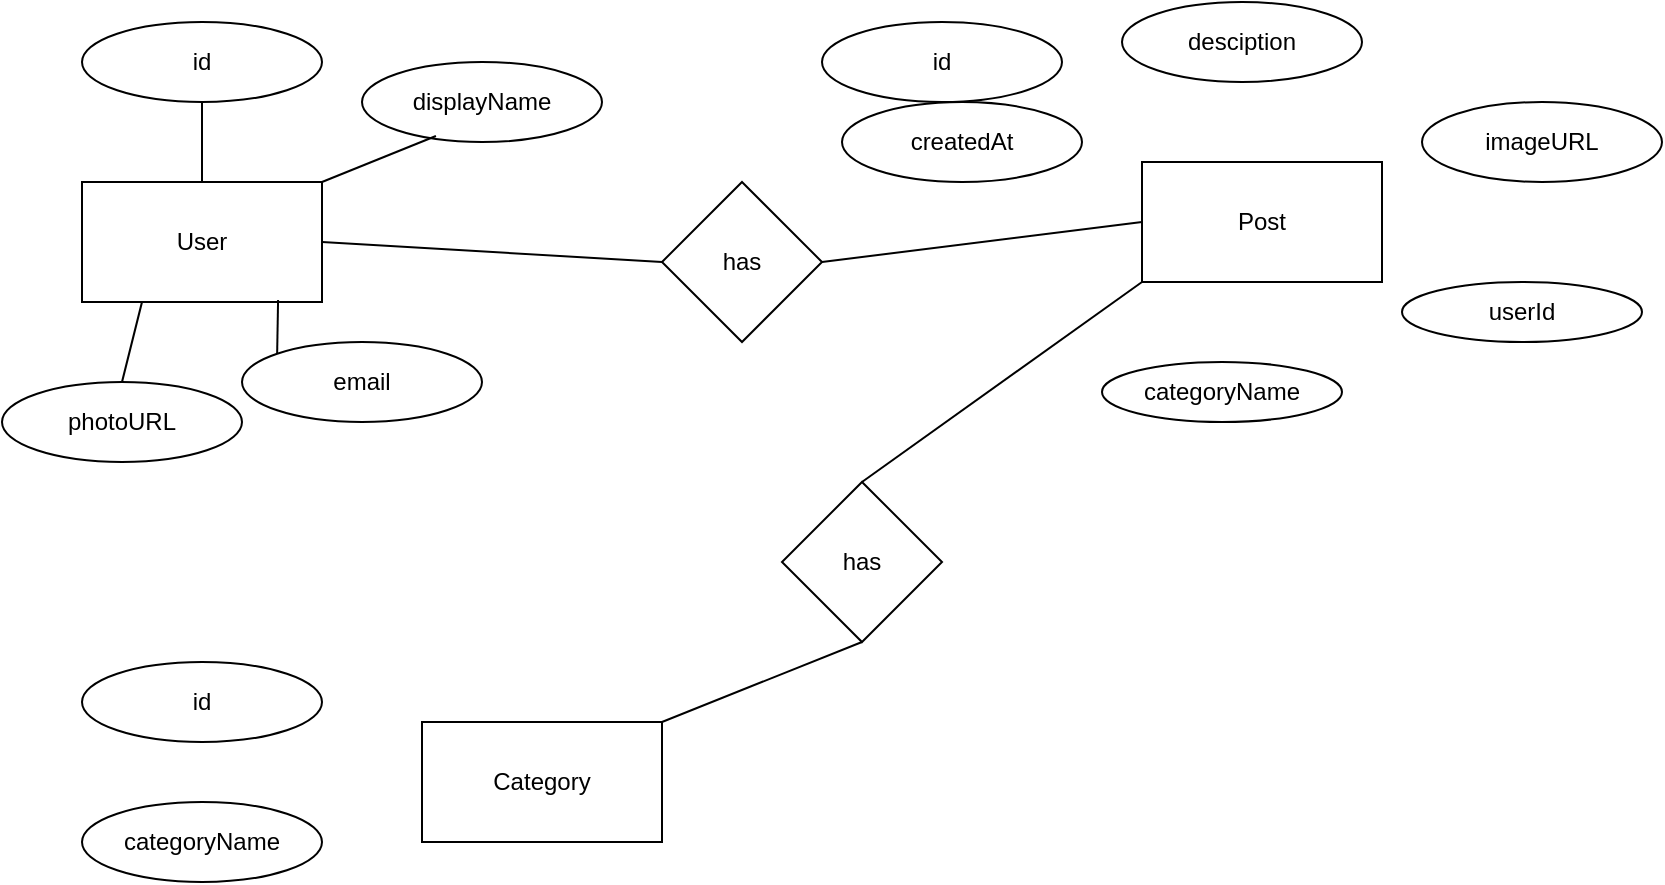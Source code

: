 <mxfile>
    <diagram id="-778O-2hDzvrLVcdrUxB" name="Page-1">
        <mxGraphModel dx="610" dy="314" grid="1" gridSize="10" guides="1" tooltips="1" connect="1" arrows="1" fold="1" page="1" pageScale="1" pageWidth="827" pageHeight="1169" math="0" shadow="0">
            <root>
                <mxCell id="0"/>
                <mxCell id="1" parent="0"/>
                <mxCell id="2" value="User" style="rounded=0;whiteSpace=wrap;html=1;" parent="1" vertex="1">
                    <mxGeometry x="70" y="120" width="120" height="60" as="geometry"/>
                </mxCell>
                <mxCell id="3" value="Post" style="rounded=0;whiteSpace=wrap;html=1;" parent="1" vertex="1">
                    <mxGeometry x="600" y="110" width="120" height="60" as="geometry"/>
                </mxCell>
                <mxCell id="4" value="Category" style="rounded=0;whiteSpace=wrap;html=1;" parent="1" vertex="1">
                    <mxGeometry x="240" y="390" width="120" height="60" as="geometry"/>
                </mxCell>
                <mxCell id="5" value="id" style="ellipse;whiteSpace=wrap;html=1;" parent="1" vertex="1">
                    <mxGeometry x="70" y="40" width="120" height="40" as="geometry"/>
                </mxCell>
                <mxCell id="6" value="displayName" style="ellipse;whiteSpace=wrap;html=1;" parent="1" vertex="1">
                    <mxGeometry x="210" y="60" width="120" height="40" as="geometry"/>
                </mxCell>
                <mxCell id="7" value="email" style="ellipse;whiteSpace=wrap;html=1;" parent="1" vertex="1">
                    <mxGeometry x="150" y="200" width="120" height="40" as="geometry"/>
                </mxCell>
                <mxCell id="8" value="photoURL" style="ellipse;whiteSpace=wrap;html=1;" parent="1" vertex="1">
                    <mxGeometry x="30" y="220" width="120" height="40" as="geometry"/>
                </mxCell>
                <mxCell id="9" value="id" style="ellipse;whiteSpace=wrap;html=1;" parent="1" vertex="1">
                    <mxGeometry x="440" y="40" width="120" height="40" as="geometry"/>
                </mxCell>
                <mxCell id="10" value="desciption" style="ellipse;whiteSpace=wrap;html=1;" parent="1" vertex="1">
                    <mxGeometry x="590" y="30" width="120" height="40" as="geometry"/>
                </mxCell>
                <mxCell id="11" value="imageURL" style="ellipse;whiteSpace=wrap;html=1;" parent="1" vertex="1">
                    <mxGeometry x="740" y="80" width="120" height="40" as="geometry"/>
                </mxCell>
                <mxCell id="12" value="userId" style="ellipse;whiteSpace=wrap;html=1;" parent="1" vertex="1">
                    <mxGeometry x="730" y="170" width="120" height="30" as="geometry"/>
                </mxCell>
                <mxCell id="13" value="categoryName" style="ellipse;whiteSpace=wrap;html=1;" parent="1" vertex="1">
                    <mxGeometry x="580" y="210" width="120" height="30" as="geometry"/>
                </mxCell>
                <mxCell id="14" value="createdAt" style="ellipse;whiteSpace=wrap;html=1;" parent="1" vertex="1">
                    <mxGeometry x="450" y="80" width="120" height="40" as="geometry"/>
                </mxCell>
                <mxCell id="15" value="id" style="ellipse;whiteSpace=wrap;html=1;" parent="1" vertex="1">
                    <mxGeometry x="70" y="360" width="120" height="40" as="geometry"/>
                </mxCell>
                <mxCell id="16" value="categoryName" style="ellipse;whiteSpace=wrap;html=1;" parent="1" vertex="1">
                    <mxGeometry x="70" y="430" width="120" height="40" as="geometry"/>
                </mxCell>
                <mxCell id="19" value="" style="endArrow=none;html=1;entryX=0.5;entryY=1;entryDx=0;entryDy=0;exitX=0.5;exitY=0;exitDx=0;exitDy=0;" parent="1" source="2" target="5" edge="1">
                    <mxGeometry width="50" height="50" relative="1" as="geometry">
                        <mxPoint x="440" y="340" as="sourcePoint"/>
                        <mxPoint x="490" y="290" as="targetPoint"/>
                    </mxGeometry>
                </mxCell>
                <mxCell id="20" value="" style="endArrow=none;html=1;entryX=0.308;entryY=0.925;entryDx=0;entryDy=0;entryPerimeter=0;exitX=1;exitY=0;exitDx=0;exitDy=0;" parent="1" source="2" target="6" edge="1">
                    <mxGeometry width="50" height="50" relative="1" as="geometry">
                        <mxPoint x="440" y="340" as="sourcePoint"/>
                        <mxPoint x="490" y="290" as="targetPoint"/>
                    </mxGeometry>
                </mxCell>
                <mxCell id="21" value="has" style="rhombus;whiteSpace=wrap;html=1;" parent="1" vertex="1">
                    <mxGeometry x="360" y="120" width="80" height="80" as="geometry"/>
                </mxCell>
                <mxCell id="22" value="" style="endArrow=none;html=1;entryX=0;entryY=0.5;entryDx=0;entryDy=0;exitX=1;exitY=0.5;exitDx=0;exitDy=0;" parent="1" source="21" target="3" edge="1">
                    <mxGeometry width="50" height="50" relative="1" as="geometry">
                        <mxPoint x="440" y="340" as="sourcePoint"/>
                        <mxPoint x="490" y="290" as="targetPoint"/>
                    </mxGeometry>
                </mxCell>
                <mxCell id="23" value="" style="endArrow=none;html=1;entryX=0;entryY=0.5;entryDx=0;entryDy=0;exitX=1;exitY=0.5;exitDx=0;exitDy=0;" parent="1" source="2" target="21" edge="1">
                    <mxGeometry width="50" height="50" relative="1" as="geometry">
                        <mxPoint x="440" y="340" as="sourcePoint"/>
                        <mxPoint x="490" y="290" as="targetPoint"/>
                    </mxGeometry>
                </mxCell>
                <mxCell id="24" value="" style="endArrow=none;html=1;entryX=0.817;entryY=0.983;entryDx=0;entryDy=0;entryPerimeter=0;exitX=0;exitY=0;exitDx=0;exitDy=0;" parent="1" source="7" target="2" edge="1">
                    <mxGeometry width="50" height="50" relative="1" as="geometry">
                        <mxPoint x="440" y="340" as="sourcePoint"/>
                        <mxPoint x="490" y="290" as="targetPoint"/>
                    </mxGeometry>
                </mxCell>
                <mxCell id="25" value="" style="endArrow=none;html=1;entryX=0.25;entryY=1;entryDx=0;entryDy=0;exitX=0.5;exitY=0;exitDx=0;exitDy=0;" parent="1" source="8" target="2" edge="1">
                    <mxGeometry width="50" height="50" relative="1" as="geometry">
                        <mxPoint x="440" y="340" as="sourcePoint"/>
                        <mxPoint x="490" y="290" as="targetPoint"/>
                    </mxGeometry>
                </mxCell>
                <mxCell id="27" value="has" style="rhombus;whiteSpace=wrap;html=1;" parent="1" vertex="1">
                    <mxGeometry x="420" y="270" width="80" height="80" as="geometry"/>
                </mxCell>
                <mxCell id="28" value="" style="endArrow=none;html=1;entryX=0;entryY=1;entryDx=0;entryDy=0;exitX=0.5;exitY=0;exitDx=0;exitDy=0;" parent="1" source="27" target="3" edge="1">
                    <mxGeometry width="50" height="50" relative="1" as="geometry">
                        <mxPoint x="440" y="340" as="sourcePoint"/>
                        <mxPoint x="490" y="290" as="targetPoint"/>
                    </mxGeometry>
                </mxCell>
                <mxCell id="29" value="" style="endArrow=none;html=1;entryX=1;entryY=0;entryDx=0;entryDy=0;exitX=0.5;exitY=1;exitDx=0;exitDy=0;" parent="1" source="27" target="4" edge="1">
                    <mxGeometry width="50" height="50" relative="1" as="geometry">
                        <mxPoint x="440" y="340" as="sourcePoint"/>
                        <mxPoint x="490" y="290" as="targetPoint"/>
                    </mxGeometry>
                </mxCell>
            </root>
        </mxGraphModel>
    </diagram>
</mxfile>